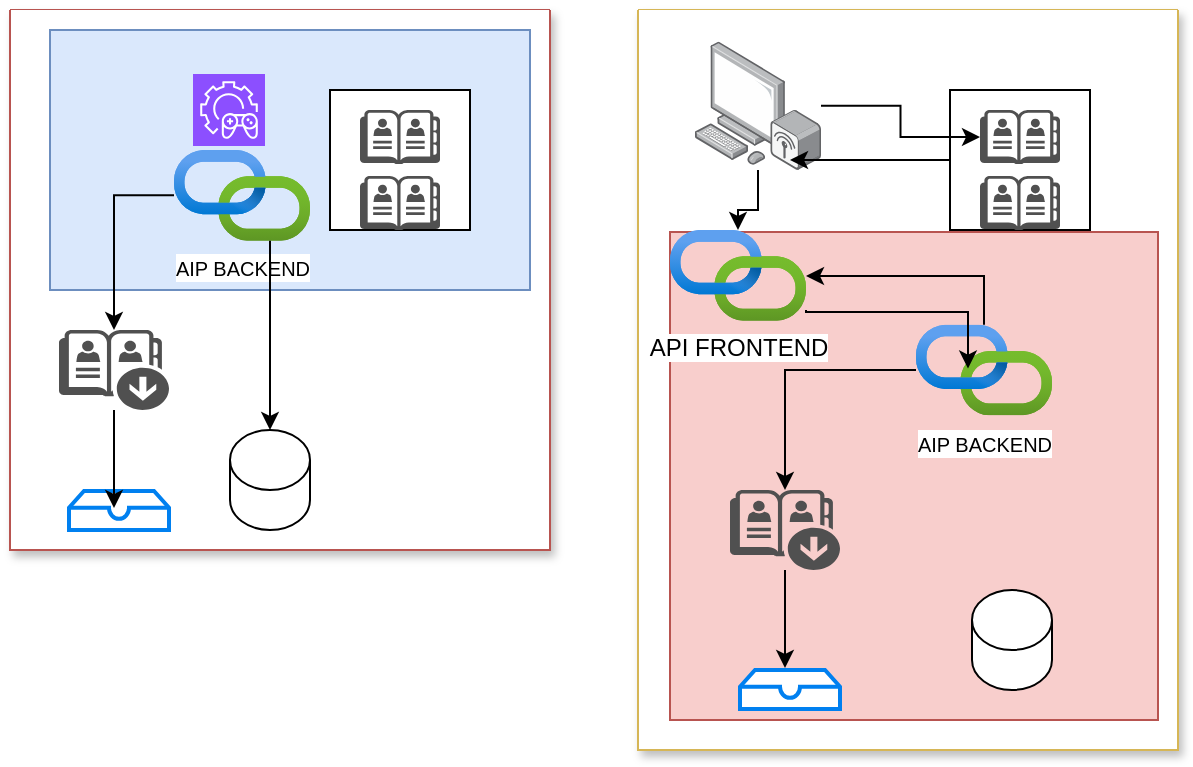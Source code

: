 <mxfile version="26.1.3">
  <diagram name="Página-1" id="YFNk1bn8d4xc5YvunG0x">
    <mxGraphModel dx="880" dy="434" grid="1" gridSize="10" guides="1" tooltips="1" connect="1" arrows="1" fold="1" page="1" pageScale="1" pageWidth="827" pageHeight="1169" math="0" shadow="0">
      <root>
        <mxCell id="0" />
        <mxCell id="1" parent="0" />
        <mxCell id="IVBSxfab5nylGK4fCPFY-20" value="" style="group" vertex="1" connectable="0" parent="1">
          <mxGeometry x="260" y="130" width="110" height="70" as="geometry" />
        </mxCell>
        <mxCell id="IVBSxfab5nylGK4fCPFY-11" value="" style="whiteSpace=wrap;html=1;aspect=fixed;" vertex="1" parent="IVBSxfab5nylGK4fCPFY-20">
          <mxGeometry width="70" height="70" as="geometry" />
        </mxCell>
        <mxCell id="IVBSxfab5nylGK4fCPFY-19" value="" style="sketch=0;pointerEvents=1;shadow=0;dashed=0;html=1;strokeColor=none;fillColor=#505050;labelPosition=center;verticalLabelPosition=bottom;verticalAlign=top;outlineConnect=0;align=center;shape=mxgraph.office.concepts.address_book;" vertex="1" parent="IVBSxfab5nylGK4fCPFY-20">
          <mxGeometry x="15" y="43" width="40" height="27" as="geometry" />
        </mxCell>
        <mxCell id="IVBSxfab5nylGK4fCPFY-3" value="" style="shape=image;html=1;verticalAlign=top;verticalLabelPosition=bottom;labelBackgroundColor=#ffffff;imageAspect=0;aspect=fixed;image=https://cdn4.iconfinder.com/data/icons/spirit20/file-zip.png" vertex="1" parent="IVBSxfab5nylGK4fCPFY-20">
          <mxGeometry x="30" y="-37" width="80" height="80" as="geometry" />
        </mxCell>
        <mxCell id="IVBSxfab5nylGK4fCPFY-18" value="" style="sketch=0;pointerEvents=1;shadow=0;dashed=0;html=1;strokeColor=none;fillColor=#505050;labelPosition=center;verticalLabelPosition=bottom;verticalAlign=top;outlineConnect=0;align=center;shape=mxgraph.office.concepts.address_book;" vertex="1" parent="IVBSxfab5nylGK4fCPFY-20">
          <mxGeometry x="15" y="10" width="40" height="27" as="geometry" />
        </mxCell>
        <mxCell id="IVBSxfab5nylGK4fCPFY-1" value="" style="swimlane;startSize=0;fillColor=#f8cecc;shadow=1;strokeColor=#b85450;labelBackgroundColor=#CCFF99;gradientColor=none;rounded=0;textShadow=1;swimlaneFillColor=default;" vertex="1" parent="1">
          <mxGeometry x="100" y="90" width="270" height="270" as="geometry" />
        </mxCell>
        <mxCell id="IVBSxfab5nylGK4fCPFY-5" value="" style="html=1;verticalLabelPosition=bottom;align=center;labelBackgroundColor=#ffffff;verticalAlign=top;strokeWidth=2;strokeColor=#0080F0;shadow=0;dashed=0;shape=mxgraph.ios7.icons.storage;" vertex="1" parent="IVBSxfab5nylGK4fCPFY-1">
          <mxGeometry x="29.5" y="240.5" width="50" height="19.5" as="geometry" />
        </mxCell>
        <mxCell id="IVBSxfab5nylGK4fCPFY-58" value="" style="rounded=0;whiteSpace=wrap;html=1;fillColor=#dae8fc;strokeColor=#6c8ebf;" vertex="1" parent="IVBSxfab5nylGK4fCPFY-1">
          <mxGeometry x="20" y="10" width="240" height="130" as="geometry" />
        </mxCell>
        <mxCell id="IVBSxfab5nylGK4fCPFY-25" value="" style="sketch=0;points=[[0,0,0],[0.25,0,0],[0.5,0,0],[0.75,0,0],[1,0,0],[0,1,0],[0.25,1,0],[0.5,1,0],[0.75,1,0],[1,1,0],[0,0.25,0],[0,0.5,0],[0,0.75,0],[1,0.25,0],[1,0.5,0],[1,0.75,0]];outlineConnect=0;fontColor=#232F3E;fillColor=#8C4FFF;strokeColor=#ffffff;dashed=0;verticalLabelPosition=bottom;verticalAlign=top;align=center;html=1;fontSize=12;fontStyle=0;aspect=fixed;shape=mxgraph.aws4.resourceIcon;resIcon=mxgraph.aws4.open_3d_engine_2;" vertex="1" parent="IVBSxfab5nylGK4fCPFY-1">
          <mxGeometry x="91.5" y="32" width="36" height="36" as="geometry" />
        </mxCell>
        <mxCell id="IVBSxfab5nylGK4fCPFY-38" value="&lt;font style=&quot;font-size: 10px;&quot;&gt;AIP BACKEND&lt;/font&gt;" style="image;aspect=fixed;html=1;points=[];align=center;fontSize=12;image=img/lib/azure2/devops/API_Connections.svg;" vertex="1" parent="IVBSxfab5nylGK4fCPFY-1">
          <mxGeometry x="82" y="70" width="68" height="45.32" as="geometry" />
        </mxCell>
        <mxCell id="IVBSxfab5nylGK4fCPFY-36" value="" style="shape=cylinder3;whiteSpace=wrap;html=1;boundedLbl=1;backgroundOutline=1;size=15;" vertex="1" parent="IVBSxfab5nylGK4fCPFY-1">
          <mxGeometry x="110" y="210" width="40" height="50" as="geometry" />
        </mxCell>
        <mxCell id="IVBSxfab5nylGK4fCPFY-40" style="edgeStyle=orthogonalEdgeStyle;rounded=0;orthogonalLoop=1;jettySize=auto;html=1;entryX=0.5;entryY=0;entryDx=0;entryDy=0;entryPerimeter=0;" edge="1" parent="IVBSxfab5nylGK4fCPFY-1" source="IVBSxfab5nylGK4fCPFY-38" target="IVBSxfab5nylGK4fCPFY-36">
          <mxGeometry relative="1" as="geometry">
            <Array as="points">
              <mxPoint x="130" y="150" />
              <mxPoint x="130" y="150" />
            </Array>
          </mxGeometry>
        </mxCell>
        <mxCell id="IVBSxfab5nylGK4fCPFY-2" value="" style="swimlane;startSize=0;shadow=1;fillColor=#fff2cc;strokeColor=#d6b656;swimlaneFillColor=default;" vertex="1" parent="1">
          <mxGeometry x="414" y="90" width="270" height="370" as="geometry" />
        </mxCell>
        <mxCell id="IVBSxfab5nylGK4fCPFY-61" value="" style="whiteSpace=wrap;html=1;aspect=fixed;fillColor=#f8cecc;strokeColor=#b85450;" vertex="1" parent="IVBSxfab5nylGK4fCPFY-2">
          <mxGeometry x="16" y="111" width="244" height="244" as="geometry" />
        </mxCell>
        <mxCell id="IVBSxfab5nylGK4fCPFY-8" value="API FRONTEND" style="image;aspect=fixed;html=1;points=[];align=center;fontSize=12;image=img/lib/azure2/devops/API_Connections.svg;" vertex="1" parent="IVBSxfab5nylGK4fCPFY-2">
          <mxGeometry x="16" y="110" width="68" height="45.32" as="geometry" />
        </mxCell>
        <mxCell id="IVBSxfab5nylGK4fCPFY-49" style="edgeStyle=orthogonalEdgeStyle;rounded=0;orthogonalLoop=1;jettySize=auto;html=1;" edge="1" parent="IVBSxfab5nylGK4fCPFY-2" source="IVBSxfab5nylGK4fCPFY-29" target="IVBSxfab5nylGK4fCPFY-8">
          <mxGeometry relative="1" as="geometry" />
        </mxCell>
        <mxCell id="IVBSxfab5nylGK4fCPFY-29" value="" style="image;points=[];aspect=fixed;html=1;align=center;shadow=0;dashed=0;image=img/lib/allied_telesis/computer_and_terminals/Personal_Computer_Wireless.svg;" vertex="1" parent="IVBSxfab5nylGK4fCPFY-2">
          <mxGeometry x="28.5" y="15.8" width="63" height="64.2" as="geometry" />
        </mxCell>
        <mxCell id="IVBSxfab5nylGK4fCPFY-42" value="" style="shape=cylinder3;whiteSpace=wrap;html=1;boundedLbl=1;backgroundOutline=1;size=15;" vertex="1" parent="IVBSxfab5nylGK4fCPFY-2">
          <mxGeometry x="167" y="290" width="40" height="50" as="geometry" />
        </mxCell>
        <mxCell id="IVBSxfab5nylGK4fCPFY-43" style="edgeStyle=orthogonalEdgeStyle;rounded=0;orthogonalLoop=1;jettySize=auto;html=1;" edge="1" parent="IVBSxfab5nylGK4fCPFY-2" source="IVBSxfab5nylGK4fCPFY-44" target="IVBSxfab5nylGK4fCPFY-45">
          <mxGeometry relative="1" as="geometry" />
        </mxCell>
        <mxCell id="IVBSxfab5nylGK4fCPFY-51" style="edgeStyle=orthogonalEdgeStyle;rounded=0;orthogonalLoop=1;jettySize=auto;html=1;" edge="1" parent="IVBSxfab5nylGK4fCPFY-2" source="IVBSxfab5nylGK4fCPFY-44" target="IVBSxfab5nylGK4fCPFY-8">
          <mxGeometry relative="1" as="geometry">
            <Array as="points">
              <mxPoint x="173" y="133" />
            </Array>
          </mxGeometry>
        </mxCell>
        <mxCell id="IVBSxfab5nylGK4fCPFY-44" value="&lt;font style=&quot;font-size: 10px;&quot;&gt;AIP BACKEND&lt;/font&gt;" style="image;aspect=fixed;html=1;points=[];align=center;fontSize=12;image=img/lib/azure2/devops/API_Connections.svg;" vertex="1" parent="IVBSxfab5nylGK4fCPFY-2">
          <mxGeometry x="139" y="157.34" width="68" height="45.32" as="geometry" />
        </mxCell>
        <mxCell id="IVBSxfab5nylGK4fCPFY-45" value="" style="sketch=0;pointerEvents=1;shadow=0;dashed=0;html=1;strokeColor=none;fillColor=#505050;labelPosition=center;verticalLabelPosition=bottom;verticalAlign=top;outlineConnect=0;align=center;shape=mxgraph.office.communications.offline_address_book;" vertex="1" parent="IVBSxfab5nylGK4fCPFY-2">
          <mxGeometry x="46" y="240" width="55" height="40" as="geometry" />
        </mxCell>
        <mxCell id="IVBSxfab5nylGK4fCPFY-47" style="edgeStyle=orthogonalEdgeStyle;rounded=0;orthogonalLoop=1;jettySize=auto;html=1;entryX=0.45;entryY=0.436;entryDx=0;entryDy=0;entryPerimeter=0;" edge="1" parent="IVBSxfab5nylGK4fCPFY-2" source="IVBSxfab5nylGK4fCPFY-45">
          <mxGeometry relative="1" as="geometry">
            <mxPoint x="73.5" y="329" as="targetPoint" />
          </mxGeometry>
        </mxCell>
        <mxCell id="IVBSxfab5nylGK4fCPFY-48" value="" style="html=1;verticalLabelPosition=bottom;align=center;labelBackgroundColor=#ffffff;verticalAlign=top;strokeWidth=2;strokeColor=#0080F0;shadow=0;dashed=0;shape=mxgraph.ios7.icons.storage;" vertex="1" parent="IVBSxfab5nylGK4fCPFY-2">
          <mxGeometry x="51" y="330" width="50" height="19.5" as="geometry" />
        </mxCell>
        <mxCell id="IVBSxfab5nylGK4fCPFY-50" style="edgeStyle=orthogonalEdgeStyle;rounded=0;orthogonalLoop=1;jettySize=auto;html=1;entryX=0.368;entryY=0.103;entryDx=0;entryDy=0;entryPerimeter=0;" edge="1" parent="IVBSxfab5nylGK4fCPFY-2">
          <mxGeometry relative="1" as="geometry">
            <mxPoint x="84" y="150.0" as="sourcePoint" />
            <mxPoint x="164.024" y="179.308" as="targetPoint" />
            <Array as="points">
              <mxPoint x="84" y="151" />
              <mxPoint x="165" y="151" />
            </Array>
          </mxGeometry>
        </mxCell>
        <mxCell id="IVBSxfab5nylGK4fCPFY-30" value="" style="group" vertex="1" connectable="0" parent="1">
          <mxGeometry x="570" y="130" width="110" height="70" as="geometry" />
        </mxCell>
        <mxCell id="IVBSxfab5nylGK4fCPFY-31" value="" style="whiteSpace=wrap;html=1;aspect=fixed;" vertex="1" parent="IVBSxfab5nylGK4fCPFY-30">
          <mxGeometry width="70" height="70" as="geometry" />
        </mxCell>
        <mxCell id="IVBSxfab5nylGK4fCPFY-32" value="" style="sketch=0;pointerEvents=1;shadow=0;dashed=0;html=1;strokeColor=none;fillColor=#505050;labelPosition=center;verticalLabelPosition=bottom;verticalAlign=top;outlineConnect=0;align=center;shape=mxgraph.office.concepts.address_book;" vertex="1" parent="IVBSxfab5nylGK4fCPFY-30">
          <mxGeometry x="15" y="43" width="40" height="27" as="geometry" />
        </mxCell>
        <mxCell id="IVBSxfab5nylGK4fCPFY-33" value="" style="shape=image;html=1;verticalAlign=top;verticalLabelPosition=bottom;labelBackgroundColor=#ffffff;imageAspect=0;aspect=fixed;image=https://cdn4.iconfinder.com/data/icons/spirit20/file-zip.png" vertex="1" parent="IVBSxfab5nylGK4fCPFY-30">
          <mxGeometry x="30" y="-37" width="80" height="80" as="geometry" />
        </mxCell>
        <mxCell id="IVBSxfab5nylGK4fCPFY-34" value="" style="sketch=0;pointerEvents=1;shadow=0;dashed=0;html=1;strokeColor=none;fillColor=#505050;labelPosition=center;verticalLabelPosition=bottom;verticalAlign=top;outlineConnect=0;align=center;shape=mxgraph.office.concepts.address_book;" vertex="1" parent="IVBSxfab5nylGK4fCPFY-30">
          <mxGeometry x="15" y="10" width="40" height="27" as="geometry" />
        </mxCell>
        <mxCell id="IVBSxfab5nylGK4fCPFY-37" style="edgeStyle=orthogonalEdgeStyle;rounded=0;orthogonalLoop=1;jettySize=auto;html=1;" edge="1" parent="1" source="IVBSxfab5nylGK4fCPFY-38" target="IVBSxfab5nylGK4fCPFY-39">
          <mxGeometry relative="1" as="geometry" />
        </mxCell>
        <mxCell id="IVBSxfab5nylGK4fCPFY-39" value="" style="sketch=0;pointerEvents=1;shadow=0;dashed=0;html=1;strokeColor=none;fillColor=#505050;labelPosition=center;verticalLabelPosition=bottom;verticalAlign=top;outlineConnect=0;align=center;shape=mxgraph.office.communications.offline_address_book;" vertex="1" parent="1">
          <mxGeometry x="124.5" y="250" width="55" height="40" as="geometry" />
        </mxCell>
        <mxCell id="IVBSxfab5nylGK4fCPFY-41" style="edgeStyle=orthogonalEdgeStyle;rounded=0;orthogonalLoop=1;jettySize=auto;html=1;entryX=0.45;entryY=0.436;entryDx=0;entryDy=0;entryPerimeter=0;" edge="1" parent="1" source="IVBSxfab5nylGK4fCPFY-39">
          <mxGeometry relative="1" as="geometry">
            <mxPoint x="152" y="339" as="targetPoint" />
          </mxGeometry>
        </mxCell>
        <mxCell id="IVBSxfab5nylGK4fCPFY-52" value="" style="group" vertex="1" connectable="0" parent="1">
          <mxGeometry x="260" y="130" width="110" height="70" as="geometry" />
        </mxCell>
        <mxCell id="IVBSxfab5nylGK4fCPFY-53" value="" style="whiteSpace=wrap;html=1;aspect=fixed;" vertex="1" parent="IVBSxfab5nylGK4fCPFY-52">
          <mxGeometry width="70" height="70" as="geometry" />
        </mxCell>
        <mxCell id="IVBSxfab5nylGK4fCPFY-54" value="" style="sketch=0;pointerEvents=1;shadow=0;dashed=0;html=1;strokeColor=none;fillColor=#505050;labelPosition=center;verticalLabelPosition=bottom;verticalAlign=top;outlineConnect=0;align=center;shape=mxgraph.office.concepts.address_book;" vertex="1" parent="IVBSxfab5nylGK4fCPFY-52">
          <mxGeometry x="15" y="43" width="40" height="27" as="geometry" />
        </mxCell>
        <mxCell id="IVBSxfab5nylGK4fCPFY-56" value="" style="sketch=0;pointerEvents=1;shadow=0;dashed=0;html=1;strokeColor=none;fillColor=#505050;labelPosition=center;verticalLabelPosition=bottom;verticalAlign=top;outlineConnect=0;align=center;shape=mxgraph.office.concepts.address_book;" vertex="1" parent="IVBSxfab5nylGK4fCPFY-52">
          <mxGeometry x="15" y="10" width="40" height="27" as="geometry" />
        </mxCell>
        <mxCell id="IVBSxfab5nylGK4fCPFY-55" value="" style="shape=image;html=1;verticalAlign=top;verticalLabelPosition=bottom;labelBackgroundColor=#ffffff;imageAspect=0;aspect=fixed;image=https://cdn4.iconfinder.com/data/icons/spirit20/file-zip.png" vertex="1" parent="IVBSxfab5nylGK4fCPFY-52">
          <mxGeometry x="30" y="-37" width="80" height="80" as="geometry" />
        </mxCell>
        <mxCell id="IVBSxfab5nylGK4fCPFY-59" style="edgeStyle=orthogonalEdgeStyle;rounded=0;orthogonalLoop=1;jettySize=auto;html=1;entryX=0.754;entryY=0.922;entryDx=0;entryDy=0;entryPerimeter=0;" edge="1" parent="1" source="IVBSxfab5nylGK4fCPFY-31" target="IVBSxfab5nylGK4fCPFY-29">
          <mxGeometry relative="1" as="geometry" />
        </mxCell>
        <mxCell id="IVBSxfab5nylGK4fCPFY-60" style="edgeStyle=orthogonalEdgeStyle;rounded=0;orthogonalLoop=1;jettySize=auto;html=1;" edge="1" parent="1" source="IVBSxfab5nylGK4fCPFY-29" target="IVBSxfab5nylGK4fCPFY-34">
          <mxGeometry relative="1" as="geometry" />
        </mxCell>
      </root>
    </mxGraphModel>
  </diagram>
</mxfile>

